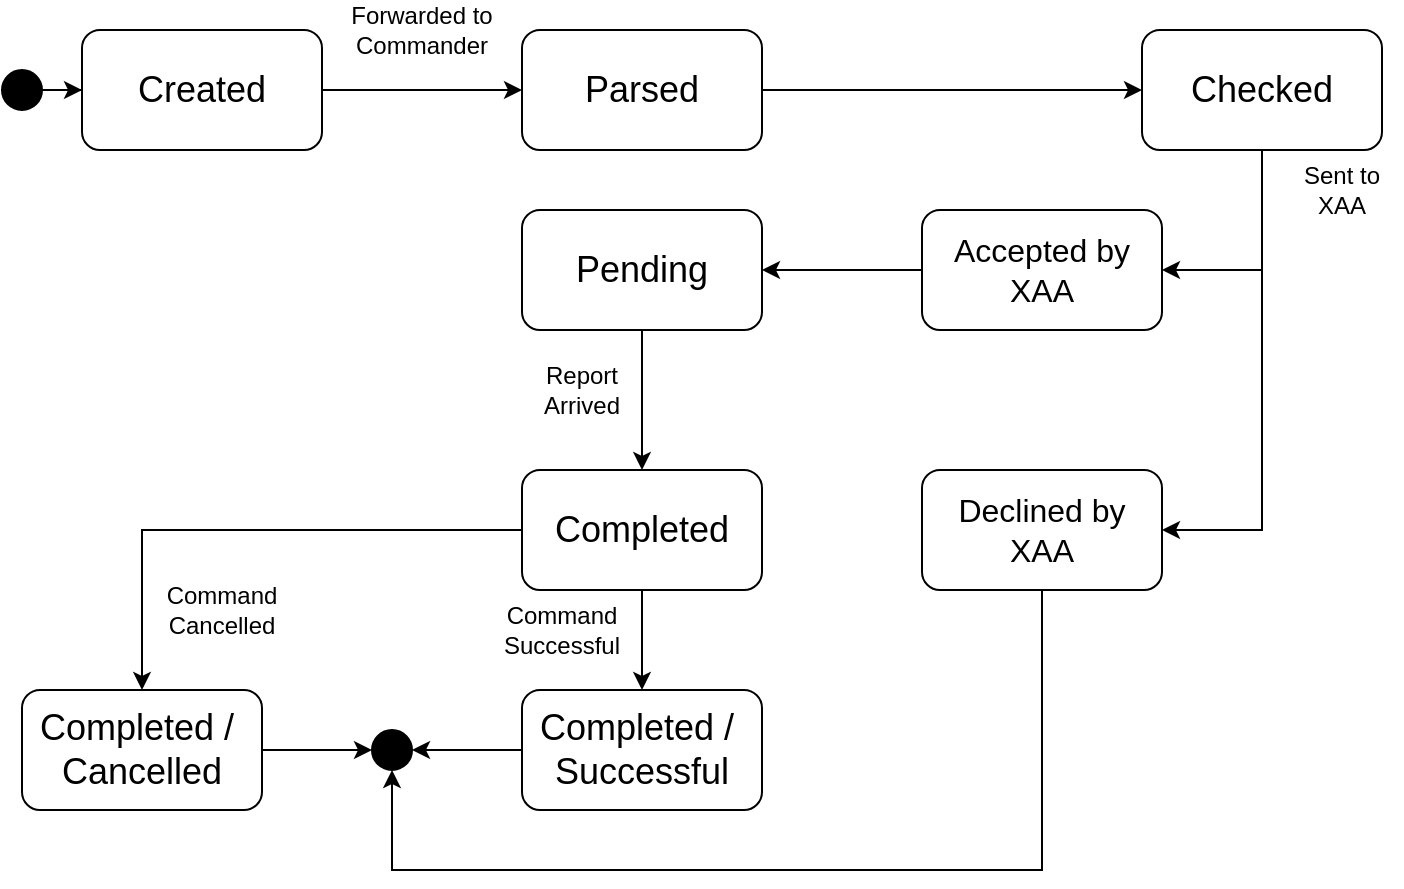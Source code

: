 <mxfile version="10.9.7" type="google"><diagram id="7kJ8138v3_tFlcKuwe5G" name="Page-1"><mxGraphModel dx="1185" dy="637" grid="1" gridSize="10" guides="1" tooltips="1" connect="1" arrows="1" fold="1" page="1" pageScale="1" pageWidth="827" pageHeight="1169" math="0" shadow="0"><root><mxCell id="0"/><mxCell id="1" parent="0"/><mxCell id="TcCX9TOnxczu4nTBXJ---8" style="edgeStyle=orthogonalEdgeStyle;rounded=0;orthogonalLoop=1;jettySize=auto;html=1;" edge="1" parent="1" source="TcCX9TOnxczu4nTBXJ---3" target="TcCX9TOnxczu4nTBXJ---4"><mxGeometry relative="1" as="geometry"/></mxCell><mxCell id="TcCX9TOnxczu4nTBXJ---3" value="&lt;font style=&quot;font-size: 18px&quot;&gt;Created&lt;/font&gt;" style="rounded=1;whiteSpace=wrap;html=1;" vertex="1" parent="1"><mxGeometry x="60" y="160" width="120" height="60" as="geometry"/></mxCell><mxCell id="TcCX9TOnxczu4nTBXJ---13" style="edgeStyle=orthogonalEdgeStyle;rounded=0;orthogonalLoop=1;jettySize=auto;html=1;" edge="1" parent="1" source="TcCX9TOnxczu4nTBXJ---4" target="TcCX9TOnxczu4nTBXJ---5"><mxGeometry relative="1" as="geometry"/></mxCell><mxCell id="TcCX9TOnxczu4nTBXJ---4" value="&lt;font style=&quot;font-size: 18px&quot;&gt;Parsed&lt;/font&gt;" style="rounded=1;whiteSpace=wrap;html=1;" vertex="1" parent="1"><mxGeometry x="280" y="160" width="120" height="60" as="geometry"/></mxCell><mxCell id="TcCX9TOnxczu4nTBXJ---31" style="edgeStyle=orthogonalEdgeStyle;rounded=0;orthogonalLoop=1;jettySize=auto;html=1;entryX=1;entryY=0.5;entryDx=0;entryDy=0;" edge="1" parent="1" source="TcCX9TOnxczu4nTBXJ---5" target="TcCX9TOnxczu4nTBXJ---28"><mxGeometry relative="1" as="geometry"><mxPoint x="590" y="339.833" as="sourcePoint"/><Array as="points"><mxPoint x="650" y="280"/></Array></mxGeometry></mxCell><mxCell id="TcCX9TOnxczu4nTBXJ---33" style="edgeStyle=orthogonalEdgeStyle;rounded=0;orthogonalLoop=1;jettySize=auto;html=1;entryX=1;entryY=0.5;entryDx=0;entryDy=0;" edge="1" parent="1" target="TcCX9TOnxczu4nTBXJ---32"><mxGeometry relative="1" as="geometry"><mxPoint x="650" y="280" as="sourcePoint"/><Array as="points"><mxPoint x="650" y="410"/></Array></mxGeometry></mxCell><mxCell id="TcCX9TOnxczu4nTBXJ---5" value="&lt;font style=&quot;font-size: 18px&quot;&gt;Checked&lt;/font&gt;" style="rounded=1;whiteSpace=wrap;html=1;" vertex="1" parent="1"><mxGeometry x="590" y="160" width="120" height="60" as="geometry"/></mxCell><mxCell id="TcCX9TOnxczu4nTBXJ---26" style="edgeStyle=orthogonalEdgeStyle;rounded=0;orthogonalLoop=1;jettySize=auto;html=1;entryX=1;entryY=0.5;entryDx=0;entryDy=0;" edge="1" parent="1" source="TcCX9TOnxczu4nTBXJ---6" target="TcCX9TOnxczu4nTBXJ---24"><mxGeometry relative="1" as="geometry"/></mxCell><mxCell id="TcCX9TOnxczu4nTBXJ---6" value="&lt;font style=&quot;font-size: 18px&quot;&gt;Completed /&amp;nbsp; Successful&lt;br&gt;&lt;/font&gt;" style="rounded=1;whiteSpace=wrap;html=1;" vertex="1" parent="1"><mxGeometry x="280" y="490" width="120" height="60" as="geometry"/></mxCell><mxCell id="TcCX9TOnxczu4nTBXJ---17" style="edgeStyle=orthogonalEdgeStyle;rounded=0;orthogonalLoop=1;jettySize=auto;html=1;entryX=0.5;entryY=0;entryDx=0;entryDy=0;" edge="1" parent="1" source="TcCX9TOnxczu4nTBXJ---7" target="TcCX9TOnxczu4nTBXJ---16"><mxGeometry relative="1" as="geometry"/></mxCell><mxCell id="TcCX9TOnxczu4nTBXJ---7" value="&lt;font style=&quot;font-size: 18px&quot;&gt;Pending&lt;/font&gt;" style="rounded=1;whiteSpace=wrap;html=1;" vertex="1" parent="1"><mxGeometry x="280" y="250" width="120" height="60" as="geometry"/></mxCell><mxCell id="TcCX9TOnxczu4nTBXJ---25" style="edgeStyle=orthogonalEdgeStyle;rounded=0;orthogonalLoop=1;jettySize=auto;html=1;" edge="1" parent="1" source="TcCX9TOnxczu4nTBXJ---9" target="TcCX9TOnxczu4nTBXJ---24"><mxGeometry relative="1" as="geometry"/></mxCell><mxCell id="TcCX9TOnxczu4nTBXJ---9" value="&lt;font style=&quot;font-size: 18px&quot;&gt;Completed /&amp;nbsp;&lt;br&gt;Cancelled&lt;/font&gt;" style="rounded=1;whiteSpace=wrap;html=1;" vertex="1" parent="1"><mxGeometry x="30" y="490" width="120" height="60" as="geometry"/></mxCell><mxCell id="TcCX9TOnxczu4nTBXJ---11" style="edgeStyle=orthogonalEdgeStyle;rounded=0;orthogonalLoop=1;jettySize=auto;html=1;" edge="1" parent="1" source="TcCX9TOnxczu4nTBXJ---10" target="TcCX9TOnxczu4nTBXJ---3"><mxGeometry relative="1" as="geometry"/></mxCell><mxCell id="TcCX9TOnxczu4nTBXJ---10" value="" style="ellipse;whiteSpace=wrap;html=1;aspect=fixed;fillColor=#000000;" vertex="1" parent="1"><mxGeometry x="20" y="180" width="20" height="20" as="geometry"/></mxCell><mxCell id="TcCX9TOnxczu4nTBXJ---12" value="Forwarded to Commander" style="text;html=1;strokeColor=none;fillColor=none;align=center;verticalAlign=middle;whiteSpace=wrap;rounded=0;" vertex="1" parent="1"><mxGeometry x="180" y="150" width="100" height="20" as="geometry"/></mxCell><mxCell id="TcCX9TOnxczu4nTBXJ---15" value="Sent to XAA" style="text;html=1;strokeColor=none;fillColor=none;align=center;verticalAlign=middle;whiteSpace=wrap;rounded=0;" vertex="1" parent="1"><mxGeometry x="660" y="230" width="60" height="20" as="geometry"/></mxCell><mxCell id="TcCX9TOnxczu4nTBXJ---19" style="edgeStyle=orthogonalEdgeStyle;rounded=0;orthogonalLoop=1;jettySize=auto;html=1;entryX=0.5;entryY=0;entryDx=0;entryDy=0;" edge="1" parent="1" source="TcCX9TOnxczu4nTBXJ---16" target="TcCX9TOnxczu4nTBXJ---6"><mxGeometry relative="1" as="geometry"/></mxCell><mxCell id="TcCX9TOnxczu4nTBXJ---20" style="edgeStyle=orthogonalEdgeStyle;rounded=0;orthogonalLoop=1;jettySize=auto;html=1;entryX=0.5;entryY=0;entryDx=0;entryDy=0;" edge="1" parent="1" source="TcCX9TOnxczu4nTBXJ---16" target="TcCX9TOnxczu4nTBXJ---9"><mxGeometry relative="1" as="geometry"/></mxCell><mxCell id="TcCX9TOnxczu4nTBXJ---16" value="&lt;font style=&quot;font-size: 18px&quot;&gt;Completed&lt;/font&gt;" style="rounded=1;whiteSpace=wrap;html=1;fillColor=#FFFFFF;" vertex="1" parent="1"><mxGeometry x="280" y="380" width="120" height="60" as="geometry"/></mxCell><mxCell id="TcCX9TOnxczu4nTBXJ---18" value="Report Arrived" style="text;html=1;strokeColor=none;fillColor=none;align=center;verticalAlign=middle;whiteSpace=wrap;rounded=0;" vertex="1" parent="1"><mxGeometry x="290" y="330" width="40" height="20" as="geometry"/></mxCell><mxCell id="TcCX9TOnxczu4nTBXJ---22" value="Command Successful" style="text;html=1;strokeColor=none;fillColor=none;align=center;verticalAlign=middle;whiteSpace=wrap;rounded=0;" vertex="1" parent="1"><mxGeometry x="280" y="450" width="40" height="20" as="geometry"/></mxCell><mxCell id="TcCX9TOnxczu4nTBXJ---23" value="Command Cancelled" style="text;html=1;strokeColor=none;fillColor=none;align=center;verticalAlign=middle;whiteSpace=wrap;rounded=0;" vertex="1" parent="1"><mxGeometry x="110" y="440" width="40" height="20" as="geometry"/></mxCell><mxCell id="TcCX9TOnxczu4nTBXJ---24" value="" style="ellipse;whiteSpace=wrap;html=1;aspect=fixed;fillColor=#000000;" vertex="1" parent="1"><mxGeometry x="205" y="510" width="20" height="20" as="geometry"/></mxCell><mxCell id="TcCX9TOnxczu4nTBXJ---34" style="edgeStyle=orthogonalEdgeStyle;rounded=0;orthogonalLoop=1;jettySize=auto;html=1;entryX=1;entryY=0.5;entryDx=0;entryDy=0;" edge="1" parent="1" source="TcCX9TOnxczu4nTBXJ---28" target="TcCX9TOnxczu4nTBXJ---7"><mxGeometry relative="1" as="geometry"/></mxCell><mxCell id="TcCX9TOnxczu4nTBXJ---28" value="&lt;font size=&quot;3&quot;&gt;Accepted by XAA&lt;/font&gt;" style="rounded=1;whiteSpace=wrap;html=1;fillColor=#FFFFFF;" vertex="1" parent="1"><mxGeometry x="480" y="250" width="120" height="60" as="geometry"/></mxCell><mxCell id="TcCX9TOnxczu4nTBXJ---35" style="edgeStyle=orthogonalEdgeStyle;rounded=0;orthogonalLoop=1;jettySize=auto;html=1;entryX=0.5;entryY=1;entryDx=0;entryDy=0;" edge="1" parent="1" source="TcCX9TOnxczu4nTBXJ---32" target="TcCX9TOnxczu4nTBXJ---24"><mxGeometry relative="1" as="geometry"><Array as="points"><mxPoint x="540" y="580"/><mxPoint x="215" y="580"/></Array></mxGeometry></mxCell><mxCell id="TcCX9TOnxczu4nTBXJ---32" value="&lt;font size=&quot;3&quot;&gt;Declined by XAA&lt;/font&gt;" style="rounded=1;whiteSpace=wrap;html=1;fillColor=#FFFFFF;" vertex="1" parent="1"><mxGeometry x="480" y="380" width="120" height="60" as="geometry"/></mxCell></root></mxGraphModel></diagram></mxfile>